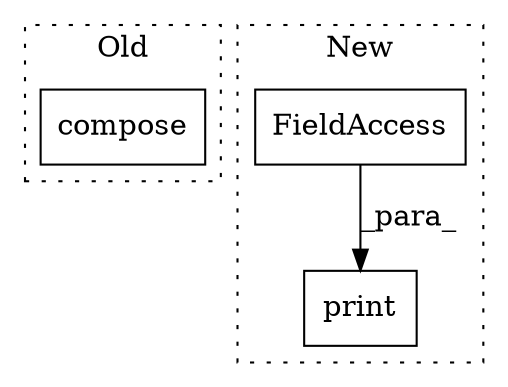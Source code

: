 digraph G {
subgraph cluster0 {
1 [label="compose" a="32" s="1497,1531" l="8,1" shape="box"];
label = "Old";
style="dotted";
}
subgraph cluster1 {
2 [label="print" a="32" s="743,761" l="6,1" shape="box"];
3 [label="FieldAccess" a="22" s="749" l="12" shape="box"];
label = "New";
style="dotted";
}
3 -> 2 [label="_para_"];
}